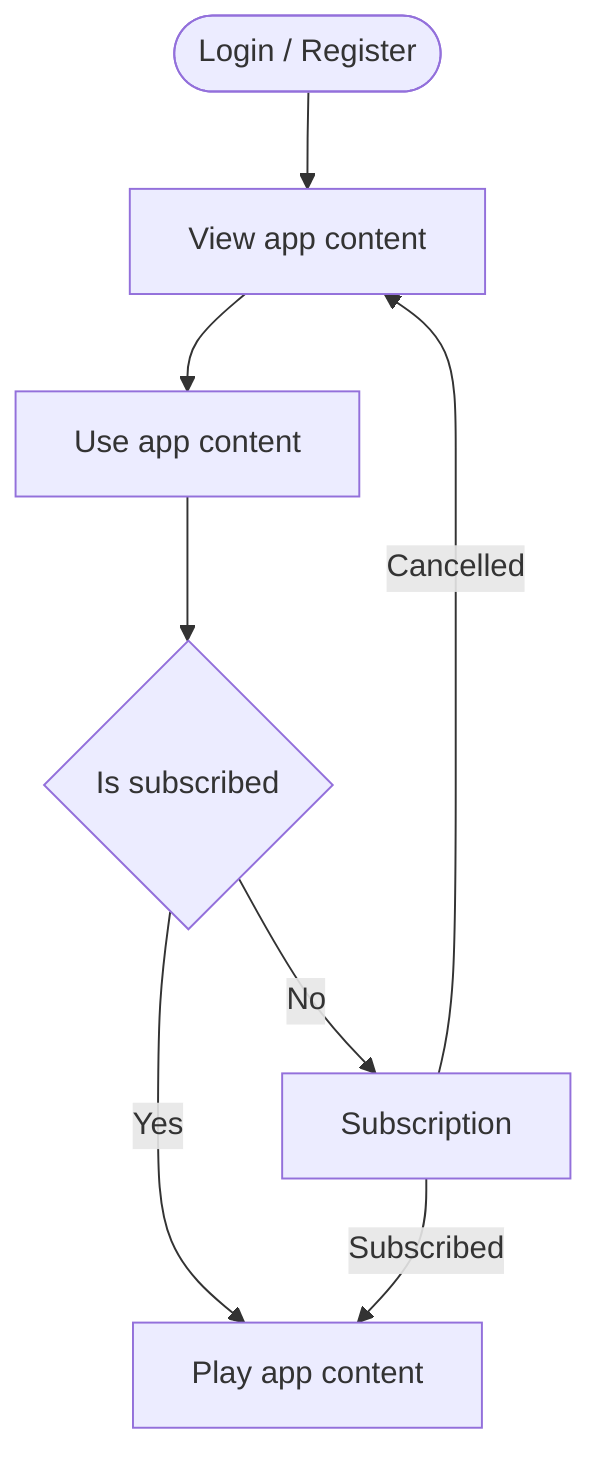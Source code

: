 flowchart
    A([Login / Register]) --> V[View app content]
    V --> U[Use app content]
    U --> C{Is subscribed}
    C -- Yes --> P[Play app content]
    C -- No --> S[Subscription]
    S -- Subscribed --> P
    S -- Cancelled --> V